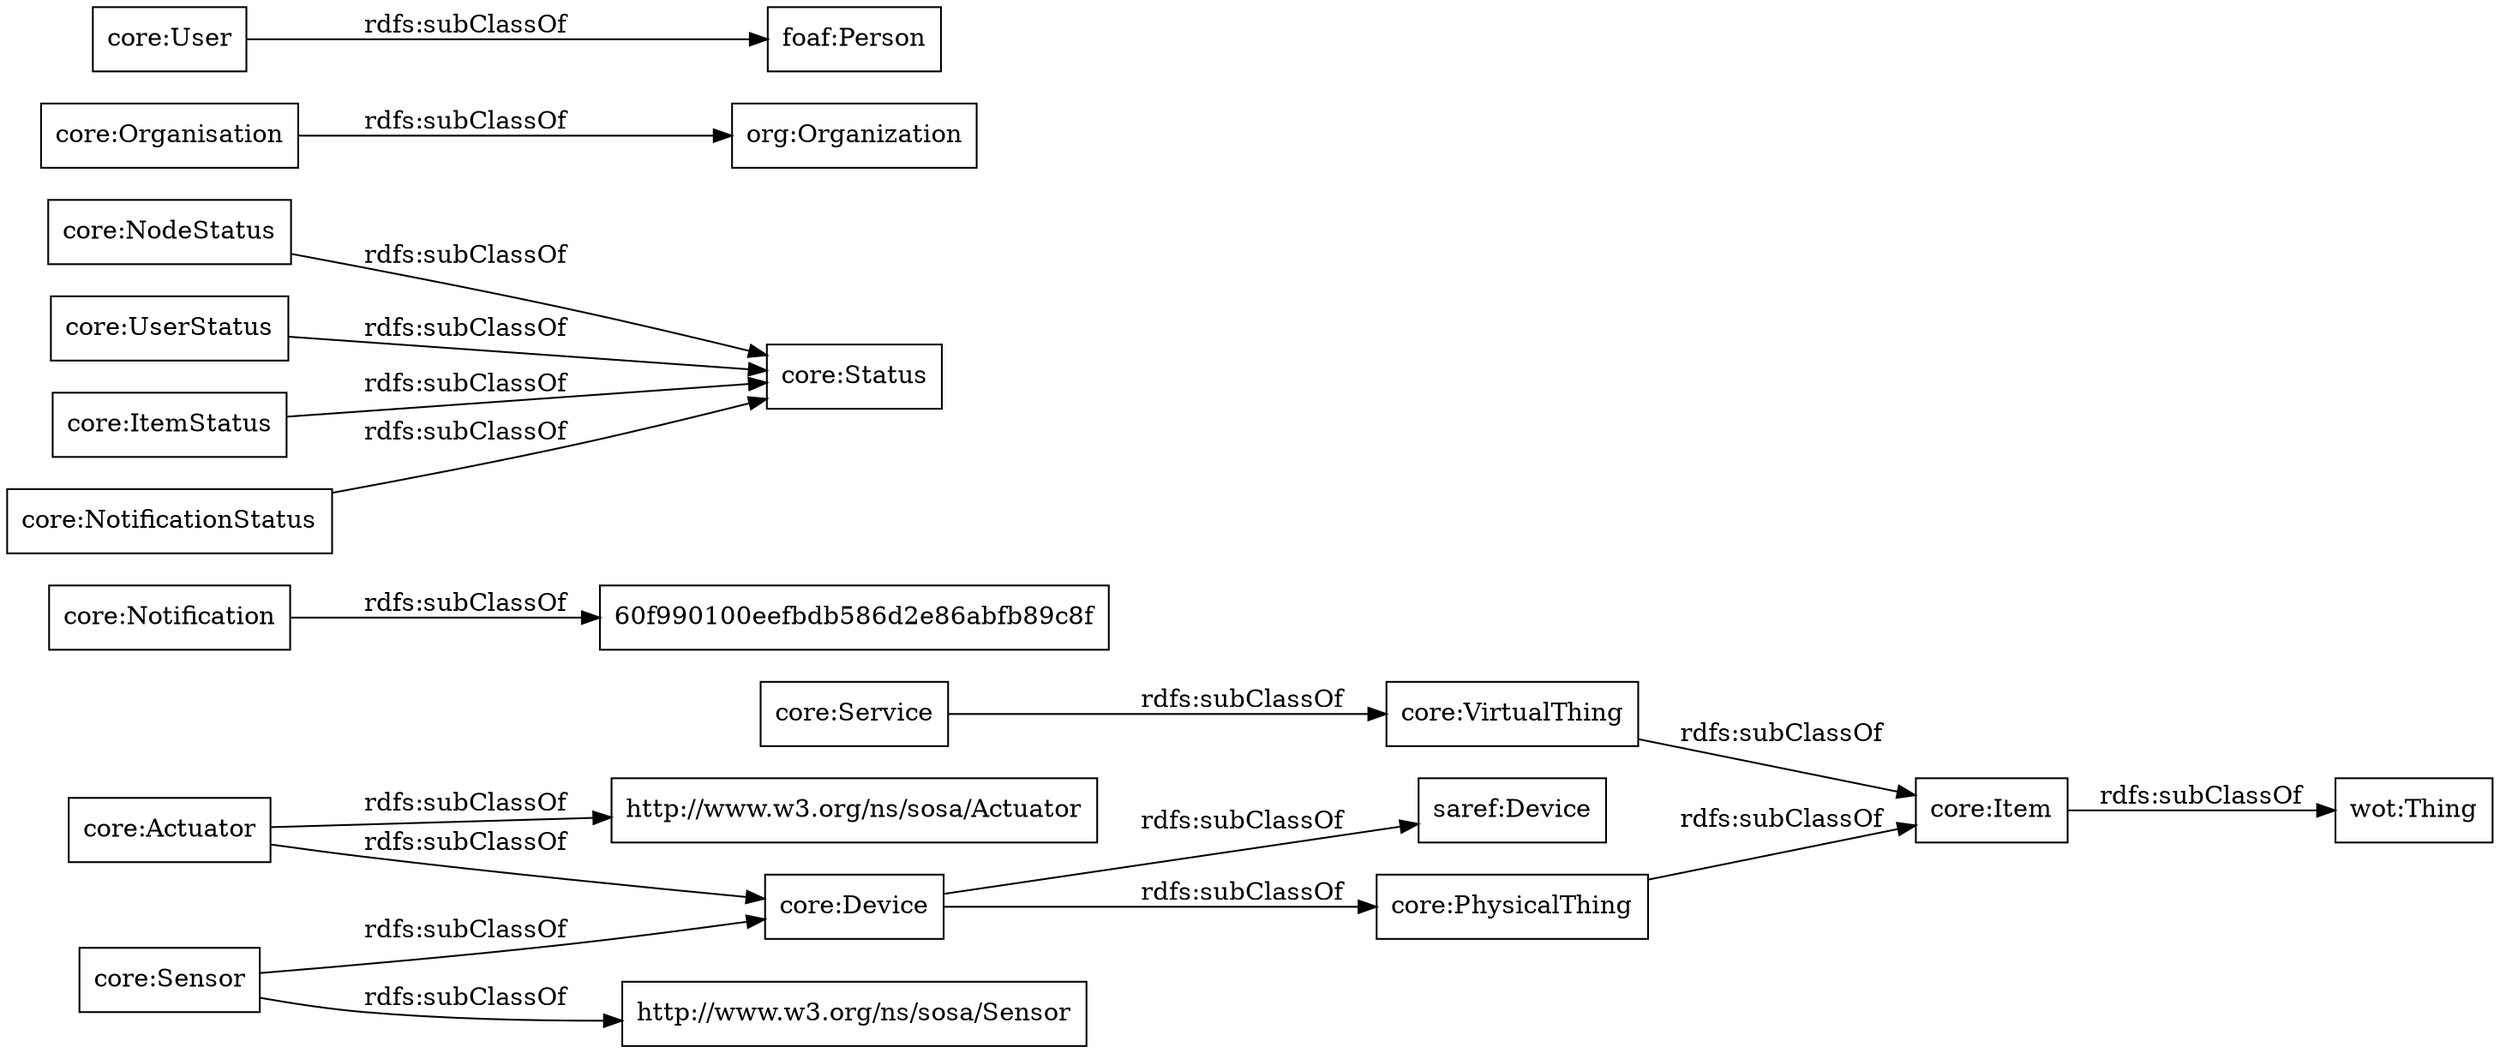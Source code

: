 digraph ar2dtool_diagram { 
rankdir=LR;
size="1000"
node [shape = rectangle, color="black"]; "core:Service" "core:Notification" "core:NodeStatus" "core:VirtualThing" "core:UserStatus" "org:Organization" "core:User" "core:Item" "60f990100eefbdb586d2e86abfb89c8f" "core:ItemStatus" "http://www.w3.org/ns/sosa/Actuator" "core:Actuator" "core:Organisation" "core:NotificationStatus" "foaf:Person" "saref:Device" "core:PhysicalThing" "http://www.w3.org/ns/sosa/Sensor" "wot:Thing" "core:Status" "core:Device" "core:Sensor" ; /*classes style*/
	"core:UserStatus" -> "core:Status" [ label = "rdfs:subClassOf" ];
	"core:Item" -> "wot:Thing" [ label = "rdfs:subClassOf" ];
	"core:VirtualThing" -> "core:Item" [ label = "rdfs:subClassOf" ];
	"core:Notification" -> "60f990100eefbdb586d2e86abfb89c8f" [ label = "rdfs:subClassOf" ];
	"core:PhysicalThing" -> "core:Item" [ label = "rdfs:subClassOf" ];
	"core:Sensor" -> "core:Device" [ label = "rdfs:subClassOf" ];
	"core:Sensor" -> "http://www.w3.org/ns/sosa/Sensor" [ label = "rdfs:subClassOf" ];
	"core:NodeStatus" -> "core:Status" [ label = "rdfs:subClassOf" ];
	"core:User" -> "foaf:Person" [ label = "rdfs:subClassOf" ];
	"core:Actuator" -> "core:Device" [ label = "rdfs:subClassOf" ];
	"core:Actuator" -> "http://www.w3.org/ns/sosa/Actuator" [ label = "rdfs:subClassOf" ];
	"core:ItemStatus" -> "core:Status" [ label = "rdfs:subClassOf" ];
	"core:Device" -> "saref:Device" [ label = "rdfs:subClassOf" ];
	"core:Device" -> "core:PhysicalThing" [ label = "rdfs:subClassOf" ];
	"core:Service" -> "core:VirtualThing" [ label = "rdfs:subClassOf" ];
	"core:NotificationStatus" -> "core:Status" [ label = "rdfs:subClassOf" ];
	"core:Organisation" -> "org:Organization" [ label = "rdfs:subClassOf" ];

}
